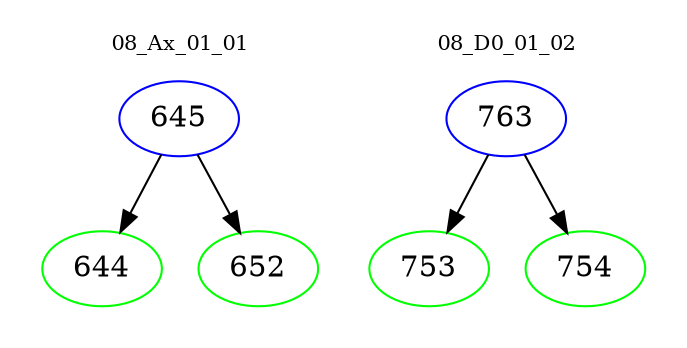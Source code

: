 digraph{
subgraph cluster_0 {
color = white
label = "08_Ax_01_01";
fontsize=10;
T0_645 [label="645", color="blue"]
T0_645 -> T0_644 [color="black"]
T0_644 [label="644", color="green"]
T0_645 -> T0_652 [color="black"]
T0_652 [label="652", color="green"]
}
subgraph cluster_1 {
color = white
label = "08_D0_01_02";
fontsize=10;
T1_763 [label="763", color="blue"]
T1_763 -> T1_753 [color="black"]
T1_753 [label="753", color="green"]
T1_763 -> T1_754 [color="black"]
T1_754 [label="754", color="green"]
}
}
